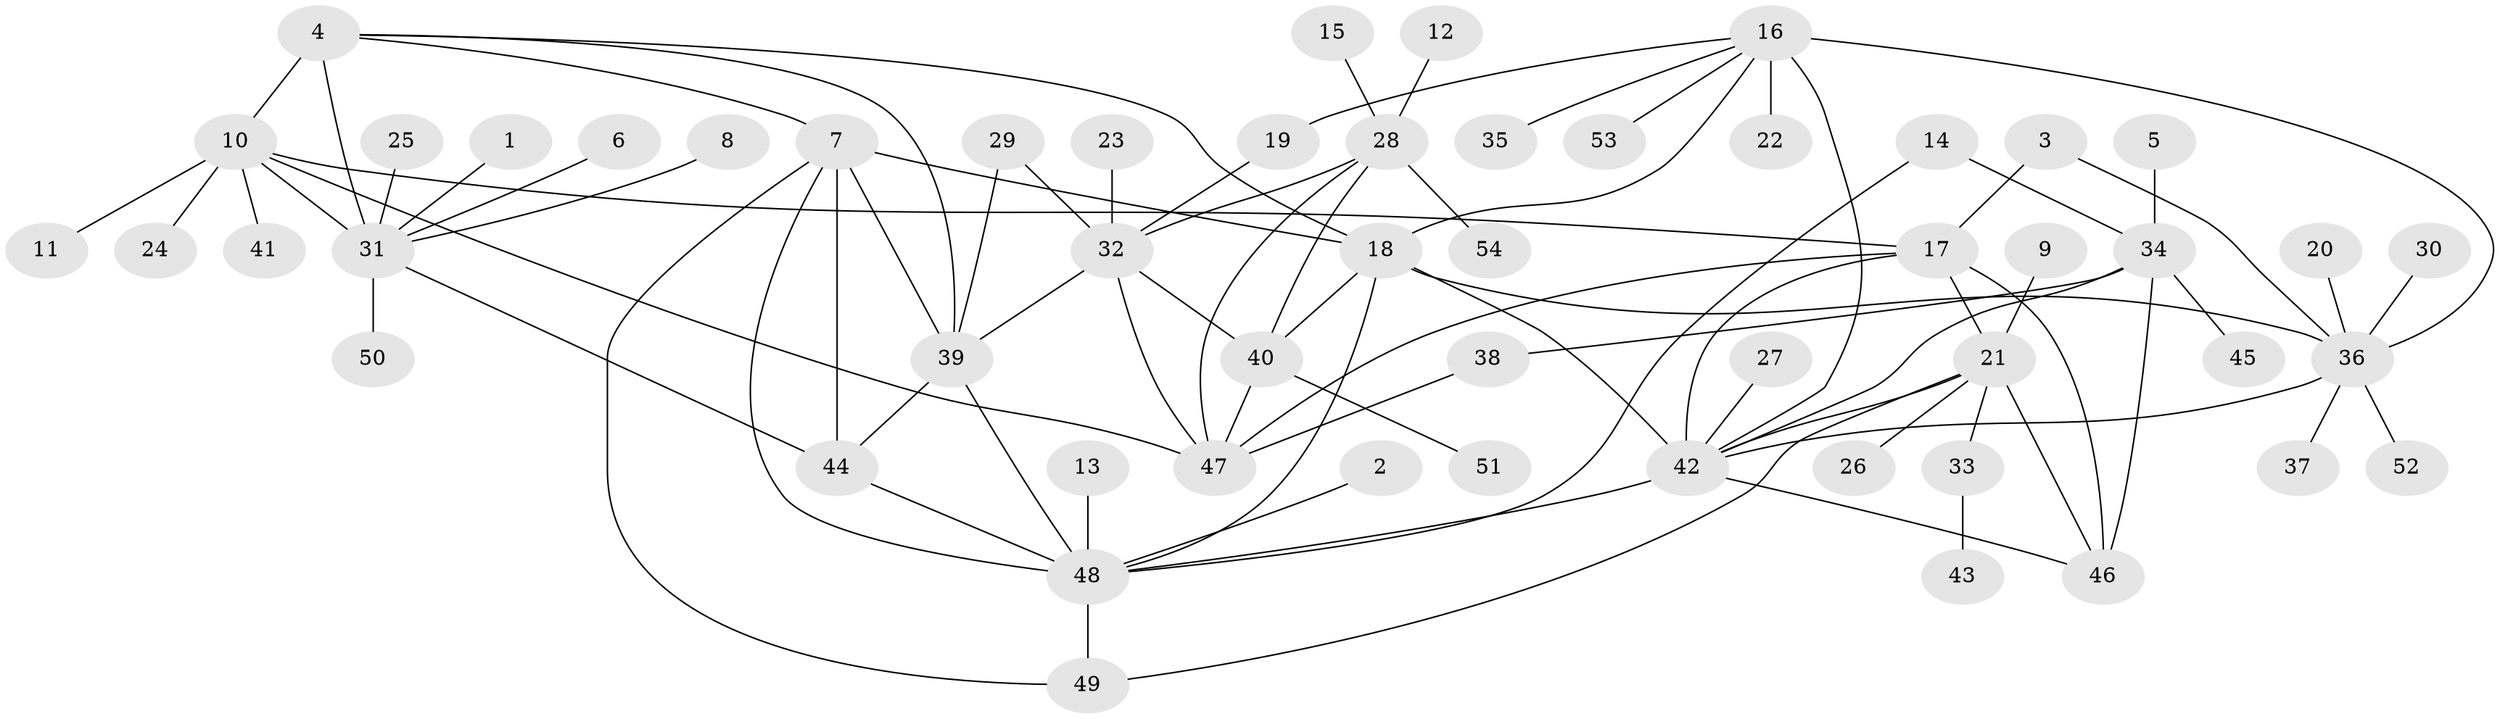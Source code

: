 // original degree distribution, {7: 0.037037037037037035, 11: 0.009259259259259259, 9: 0.037037037037037035, 5: 0.027777777777777776, 8: 0.046296296296296294, 4: 0.037037037037037035, 6: 0.037037037037037035, 12: 0.009259259259259259, 10: 0.027777777777777776, 1: 0.5648148148148148, 3: 0.027777777777777776, 2: 0.1388888888888889}
// Generated by graph-tools (version 1.1) at 2025/02/03/09/25 03:02:38]
// undirected, 54 vertices, 83 edges
graph export_dot {
graph [start="1"]
  node [color=gray90,style=filled];
  1;
  2;
  3;
  4;
  5;
  6;
  7;
  8;
  9;
  10;
  11;
  12;
  13;
  14;
  15;
  16;
  17;
  18;
  19;
  20;
  21;
  22;
  23;
  24;
  25;
  26;
  27;
  28;
  29;
  30;
  31;
  32;
  33;
  34;
  35;
  36;
  37;
  38;
  39;
  40;
  41;
  42;
  43;
  44;
  45;
  46;
  47;
  48;
  49;
  50;
  51;
  52;
  53;
  54;
  1 -- 31 [weight=1.0];
  2 -- 48 [weight=1.0];
  3 -- 17 [weight=1.0];
  3 -- 36 [weight=1.0];
  4 -- 7 [weight=1.0];
  4 -- 10 [weight=2.0];
  4 -- 18 [weight=1.0];
  4 -- 31 [weight=2.0];
  4 -- 39 [weight=1.0];
  5 -- 34 [weight=1.0];
  6 -- 31 [weight=1.0];
  7 -- 18 [weight=1.0];
  7 -- 39 [weight=2.0];
  7 -- 44 [weight=2.0];
  7 -- 48 [weight=2.0];
  7 -- 49 [weight=1.0];
  8 -- 31 [weight=1.0];
  9 -- 21 [weight=1.0];
  10 -- 11 [weight=1.0];
  10 -- 17 [weight=1.0];
  10 -- 24 [weight=1.0];
  10 -- 31 [weight=4.0];
  10 -- 41 [weight=1.0];
  10 -- 47 [weight=1.0];
  12 -- 28 [weight=1.0];
  13 -- 48 [weight=1.0];
  14 -- 34 [weight=1.0];
  14 -- 48 [weight=1.0];
  15 -- 28 [weight=1.0];
  16 -- 18 [weight=2.0];
  16 -- 19 [weight=1.0];
  16 -- 22 [weight=1.0];
  16 -- 35 [weight=1.0];
  16 -- 36 [weight=2.0];
  16 -- 42 [weight=3.0];
  16 -- 53 [weight=1.0];
  17 -- 21 [weight=2.0];
  17 -- 42 [weight=2.0];
  17 -- 46 [weight=2.0];
  17 -- 47 [weight=2.0];
  18 -- 36 [weight=1.0];
  18 -- 40 [weight=1.0];
  18 -- 42 [weight=1.0];
  18 -- 48 [weight=1.0];
  19 -- 32 [weight=1.0];
  20 -- 36 [weight=1.0];
  21 -- 26 [weight=1.0];
  21 -- 33 [weight=1.0];
  21 -- 42 [weight=1.0];
  21 -- 46 [weight=1.0];
  21 -- 49 [weight=1.0];
  23 -- 32 [weight=1.0];
  25 -- 31 [weight=1.0];
  27 -- 42 [weight=1.0];
  28 -- 32 [weight=1.0];
  28 -- 40 [weight=2.0];
  28 -- 47 [weight=1.0];
  28 -- 54 [weight=1.0];
  29 -- 32 [weight=1.0];
  29 -- 39 [weight=1.0];
  30 -- 36 [weight=1.0];
  31 -- 44 [weight=1.0];
  31 -- 50 [weight=1.0];
  32 -- 39 [weight=1.0];
  32 -- 40 [weight=2.0];
  32 -- 47 [weight=1.0];
  33 -- 43 [weight=1.0];
  34 -- 38 [weight=1.0];
  34 -- 42 [weight=1.0];
  34 -- 45 [weight=1.0];
  34 -- 46 [weight=1.0];
  36 -- 37 [weight=1.0];
  36 -- 42 [weight=1.0];
  36 -- 52 [weight=1.0];
  38 -- 47 [weight=1.0];
  39 -- 44 [weight=1.0];
  39 -- 48 [weight=1.0];
  40 -- 47 [weight=2.0];
  40 -- 51 [weight=1.0];
  42 -- 46 [weight=1.0];
  42 -- 48 [weight=1.0];
  44 -- 48 [weight=1.0];
  48 -- 49 [weight=1.0];
}
